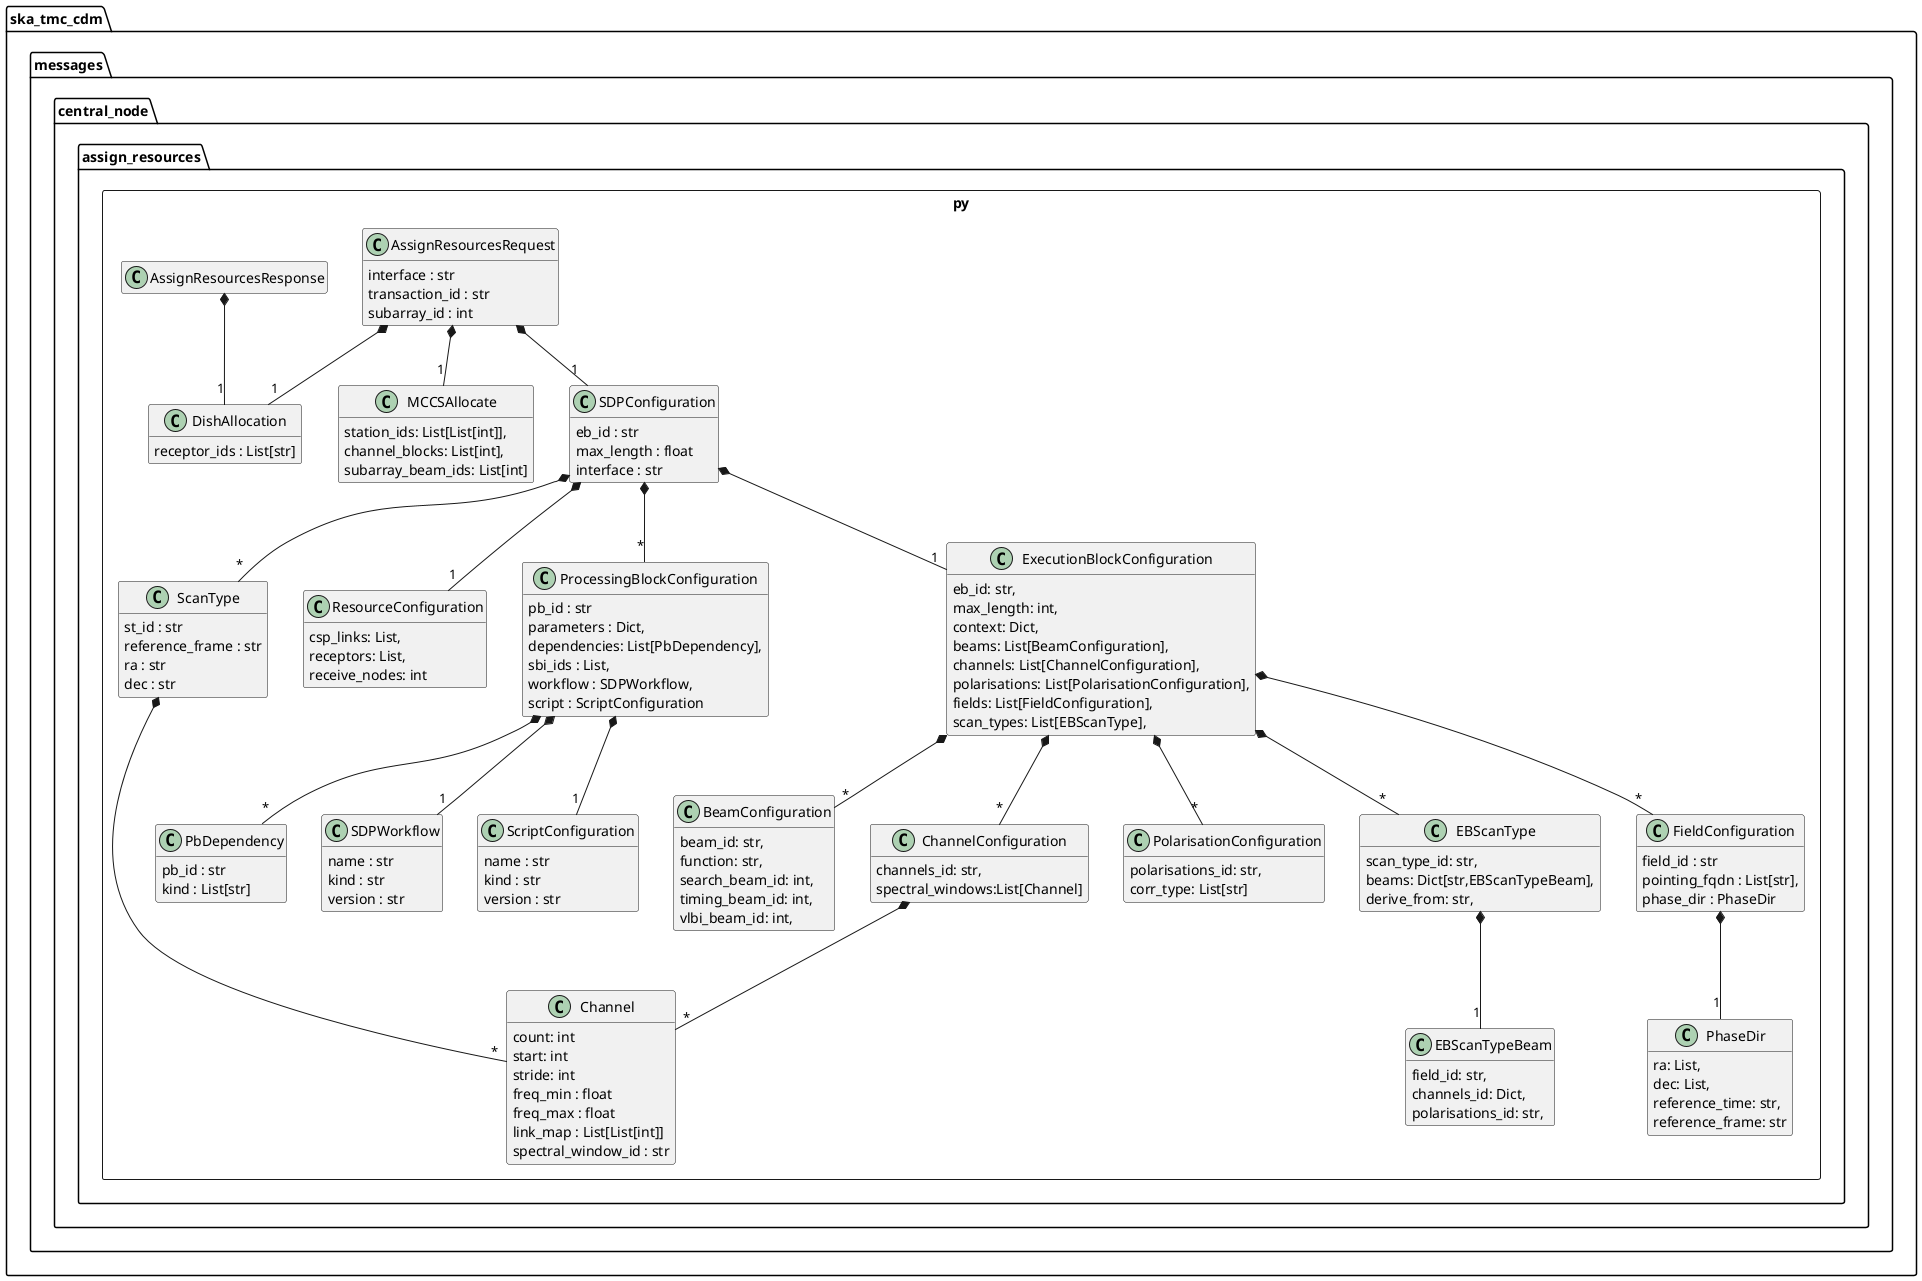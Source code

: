 @startuml
hide empty members

package ska_tmc_cdm.messages.central_node {
    package assign_resources.py <<Rectangle>> {
        class DishAllocation {
            receptor_ids : List[str]
        }

        class MCCSAllocate {
            station_ids: List[List[int]],
            channel_blocks: List[int],
            subarray_beam_ids: List[int]
        }

        class Channel {
            count: int
            start: int
            stride: int
            freq_min : float
            freq_max : float
            link_map : List[List[int]]
            spectral_window_id : str
        }

        class ScanType {
            st_id : str
            reference_frame : str
            ra : str
            dec : str
        }
        ScanType *-- "*" Channel

        class PbDependency {
            pb_id : str
            kind : List[str]
        }
         class ResourceConfiguration {
            csp_links: List, 
            receptors: List,
            receive_nodes: int
        }

        class PhaseDir {
            ra: List,
            dec: List, 
            reference_time: str, 
            reference_frame: str
        }
        class BeamConfiguration {
            beam_id: str,
            function: str,
            search_beam_id: int,
            timing_beam_id: int,
            vlbi_beam_id: int,
        }
        class ChannelConfiguration {
            channels_id: str,
            spectral_windows:List[Channel] 
        }
        ChannelConfiguration  *-- "*" Channel

        class PolarisationConfiguration {
            polarisations_id: str,
            corr_type: List[str]  
        }
        class EBScanTypeBeam {
            field_id: str,
            channels_id: Dict, 
            polarisations_id: str, 
        }
        class EBScanType {
            scan_type_id: str,
            beams: Dict[str,EBScanTypeBeam],
            derive_from: str, 
        }
        EBScanType  *-- "1" EBScanTypeBeam

        class FieldConfiguration {
            field_id : str
            pointing_fqdn : List[str],
            phase_dir : PhaseDir
        }

        FieldConfiguration  *-- "1" PhaseDir

        class SDPWorkflow {
            name : str
            kind : str
            version : str
        }
        
        class ScriptConfiguration {
            name : str
            kind : str
            version : str
        }

        class ProcessingBlockConfiguration {
            pb_id : str
            parameters : Dict,
            dependencies: List[PbDependency],
            sbi_ids : List,
            workflow : SDPWorkflow,
            script : ScriptConfiguration
        }
        ProcessingBlockConfiguration  *-- "1" SDPWorkflow
        ProcessingBlockConfiguration  *-- "*" PbDependency
        ProcessingBlockConfiguration  *-- "1" ScriptConfiguration

        class ExecutionBlockConfiguration {
            eb_id: str,
            max_length: int,
            context: Dict,
            beams: List[BeamConfiguration],
            channels: List[ChannelConfiguration],
            polarisations: List[PolarisationConfiguration],
            fields: List[FieldConfiguration],
            scan_types: List[EBScanType],
        }

        ExecutionBlockConfiguration  *-- "*" BeamConfiguration
        ExecutionBlockConfiguration  *-- "*" ChannelConfiguration
        ExecutionBlockConfiguration  *-- "*" PolarisationConfiguration
        ExecutionBlockConfiguration  *-- "*" FieldConfiguration
        ExecutionBlockConfiguration  *-- "*" EBScanType


        class SDPConfiguration {
            eb_id : str
            max_length : float
            interface : str
        }
        SDPConfiguration *-- "*" ScanType
        SDPConfiguration *-- "*" ProcessingBlockConfiguration
        SDPConfiguration *-- "1" ExecutionBlockConfiguration
        SDPConfiguration *-- "1" ResourceConfiguration

        class AssignResourcesRequest {
            interface : str
            transaction_id : str
            subarray_id : int
        }

        AssignResourcesRequest *-- "1" DishAllocation
        AssignResourcesRequest *-- "1" MCCSAllocate
        AssignResourcesRequest *-- "1" SDPConfiguration

        class AssignResourcesResponse
        AssignResourcesResponse *-- "1" DishAllocation
	}
}

@enduml
